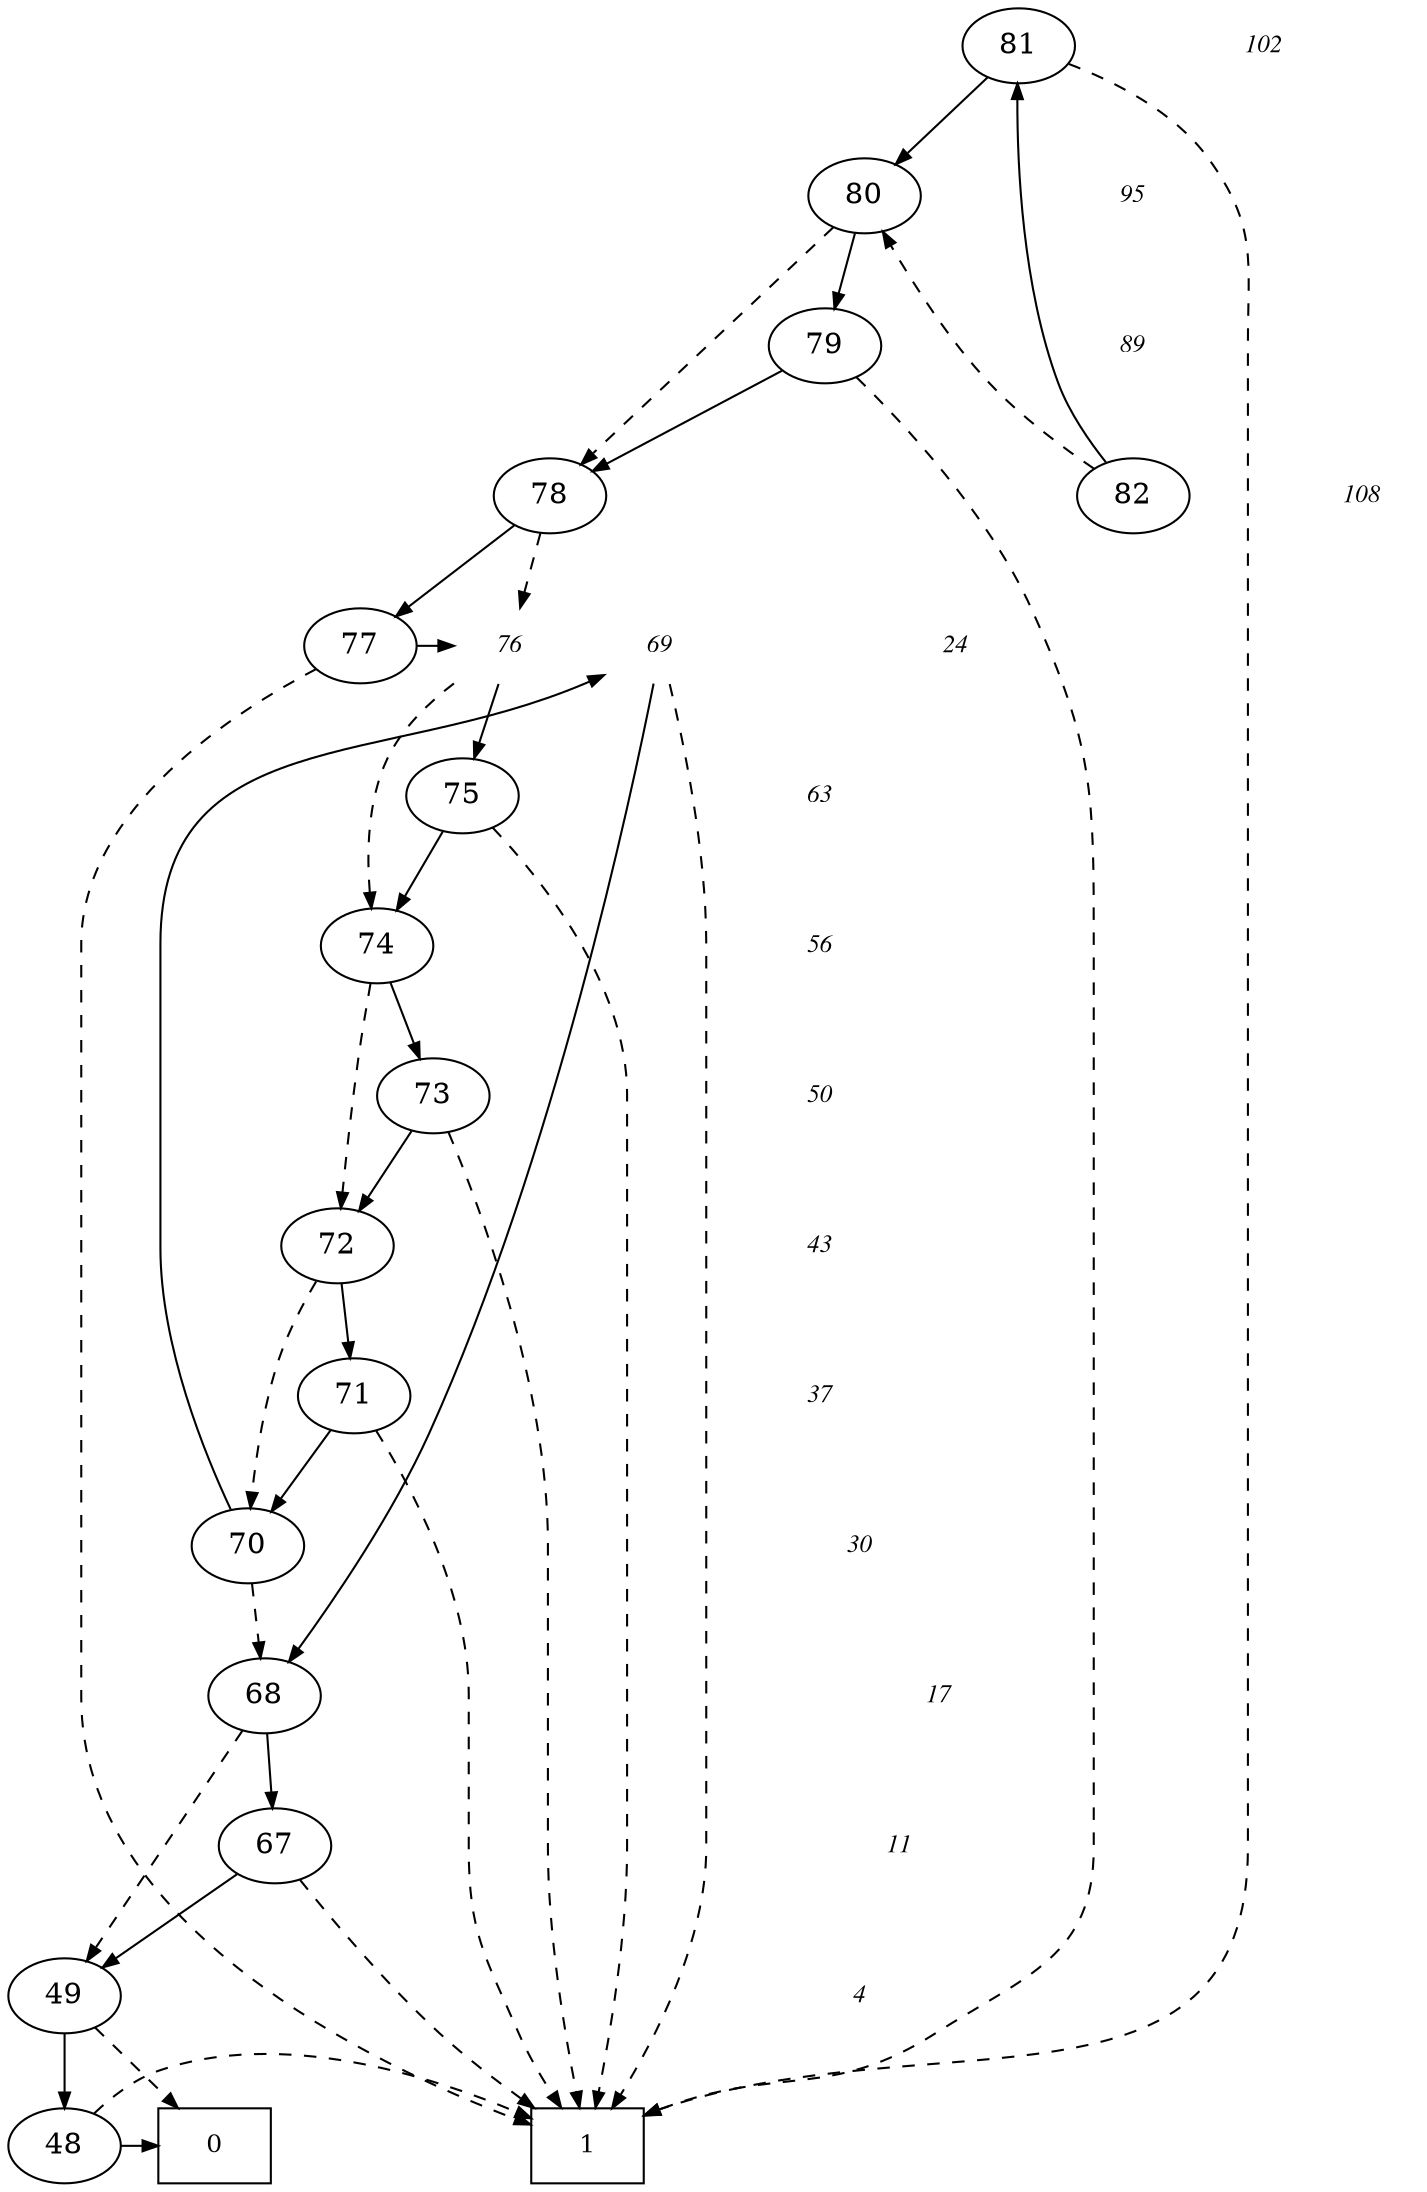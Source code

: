 digraph BDD {
center = true;
{ rank = same; { node [style=invis]; "T" };
 { node [shape=box,fontsize=12]; "0"; }
  { node [shape=box,fontsize=12]; "1"; }
}
{ rank=same; { node [shape=plaintext,fontname="Times Italic",fontsize=12] "108" };"82";}
{ rank=same; { node [shape=plaintext,fontname="Times Italic",fontsize=12] "102" };"81";}
{ rank=same; { node [shape=plaintext,fontname="Times Italic",fontsize=12] "95" };"80";}
{ rank=same; { node [shape=plaintext,fontname="Times Italic",fontsize=12] "89" };"79";}
{ rank=same; { node [shape=plaintext,fontname="Times Italic",fontsize=12] "82" };"78";}
{ rank=same; { node [shape=plaintext,fontname="Times Italic",fontsize=12] "76" };"77";}
{ rank=same; { node [shape=plaintext,fontname="Times Italic",fontsize=12] "69" };"76";}
{ rank=same; { node [shape=plaintext,fontname="Times Italic",fontsize=12] "63" };"75";}
{ rank=same; { node [shape=plaintext,fontname="Times Italic",fontsize=12] "56" };"74";}
{ rank=same; { node [shape=plaintext,fontname="Times Italic",fontsize=12] "50" };"73";}
{ rank=same; { node [shape=plaintext,fontname="Times Italic",fontsize=12] "43" };"72";}
{ rank=same; { node [shape=plaintext,fontname="Times Italic",fontsize=12] "37" };"71";}
{ rank=same; { node [shape=plaintext,fontname="Times Italic",fontsize=12] "30" };"70";}
{ rank=same; { node [shape=plaintext,fontname="Times Italic",fontsize=12] "24" };"69";}
{ rank=same; { node [shape=plaintext,fontname="Times Italic",fontsize=12] "17" };"68";}
{ rank=same; { node [shape=plaintext,fontname="Times Italic",fontsize=12] "11" };"67";}
{ rank=same; { node [shape=plaintext,fontname="Times Italic",fontsize=12] "4" };"49";}
{ rank=same; { node [shape=plaintext,fontname="Times Italic",fontsize=12] "1" };"48";}
edge [style = invis]; {"108" -> "102" -> "95" -> "89" -> "82" -> "76" -> "69" -> "63" -> "56" -> "50" -> "43" -> "37" -> "30" -> "24" -> "17" -> "11" -> "4" -> "1" -> "T"; }
"48" -> "0" [style=solid,arrowsize=".75"];
"48" -> "1" [style=dashed,arrowsize=".75"];
"49" -> "48" [style=solid,arrowsize=".75"];
"49" -> "0" [style=dashed,arrowsize=".75"];
"67" -> "49" [style=solid,arrowsize=".75"];
"67" -> "1" [style=dashed,arrowsize=".75"];
"68" -> "67" [style=solid,arrowsize=".75"];
"68" -> "49" [style=dashed,arrowsize=".75"];
"69" -> "68" [style=solid,arrowsize=".75"];
"69" -> "1" [style=dashed,arrowsize=".75"];
"70" -> "69" [style=solid,arrowsize=".75"];
"70" -> "68" [style=dashed,arrowsize=".75"];
"71" -> "70" [style=solid,arrowsize=".75"];
"71" -> "1" [style=dashed,arrowsize=".75"];
"72" -> "71" [style=solid,arrowsize=".75"];
"72" -> "70" [style=dashed,arrowsize=".75"];
"73" -> "72" [style=solid,arrowsize=".75"];
"73" -> "1" [style=dashed,arrowsize=".75"];
"74" -> "73" [style=solid,arrowsize=".75"];
"74" -> "72" [style=dashed,arrowsize=".75"];
"75" -> "74" [style=solid,arrowsize=".75"];
"75" -> "1" [style=dashed,arrowsize=".75"];
"76" -> "75" [style=solid,arrowsize=".75"];
"76" -> "74" [style=dashed,arrowsize=".75"];
"77" -> "76" [style=solid,arrowsize=".75"];
"77" -> "1" [style=dashed,arrowsize=".75"];
"78" -> "77" [style=solid,arrowsize=".75"];
"78" -> "76" [style=dashed,arrowsize=".75"];
"79" -> "78" [style=solid,arrowsize=".75"];
"79" -> "1" [style=dashed,arrowsize=".75"];
"80" -> "79" [style=solid,arrowsize=".75"];
"80" -> "78" [style=dashed,arrowsize=".75"];
"81" -> "80" [style=solid,arrowsize=".75"];
"81" -> "1" [style=dashed,arrowsize=".75"];
"82" -> "81" [style=solid,arrowsize=".75"];
"82" -> "80" [style=dashed,arrowsize=".75"];
}
